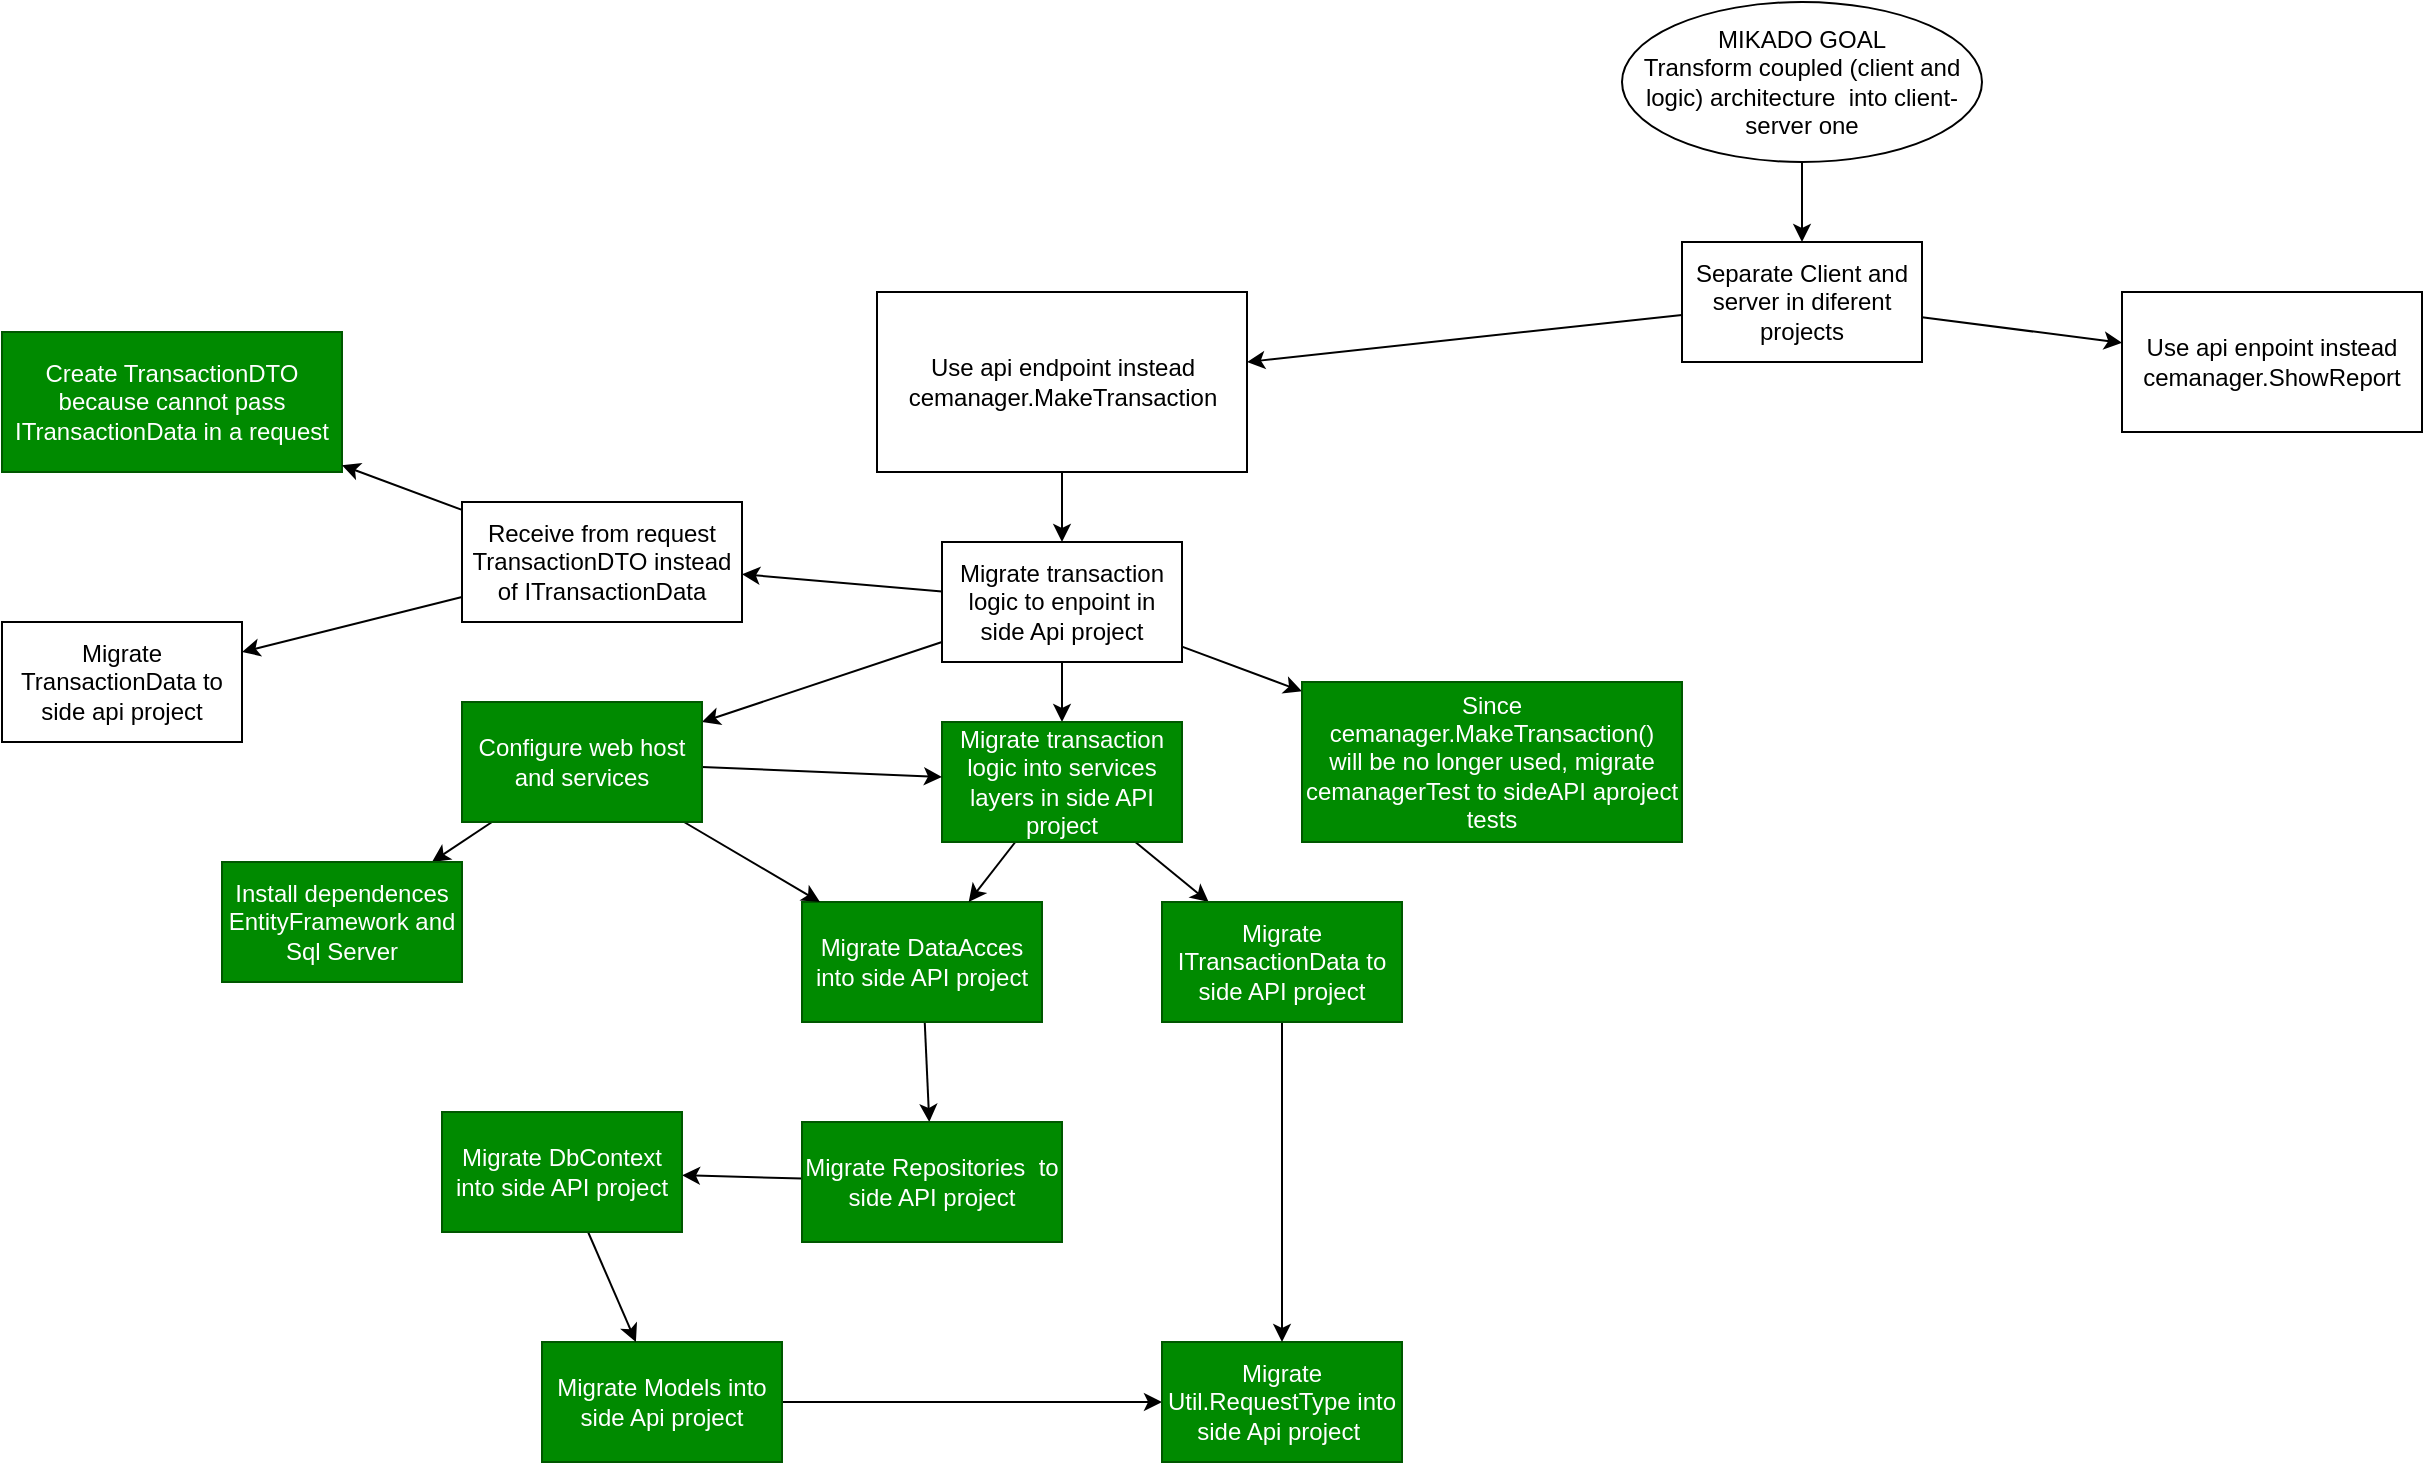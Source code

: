 <mxfile>
    <diagram id="CBvLHeb1c75yYGJDVW8A" name="Page-1">
        <mxGraphModel dx="1604" dy="1268" grid="1" gridSize="10" guides="1" tooltips="1" connect="1" arrows="1" fold="1" page="1" pageScale="1" pageWidth="850" pageHeight="1100" math="0" shadow="0">
            <root>
                <mxCell id="0"/>
                <mxCell id="1" parent="0"/>
                <mxCell id="15" value="" style="edgeStyle=none;html=1;" parent="1" source="2" target="14" edge="1">
                    <mxGeometry relative="1" as="geometry"/>
                </mxCell>
                <mxCell id="2" value="MIKADO GOAL&lt;br&gt;Transform coupled (client and logic) architecture&amp;nbsp; into client-server one" style="ellipse;whiteSpace=wrap;html=1;" parent="1" vertex="1">
                    <mxGeometry x="750" y="270" width="180" height="80" as="geometry"/>
                </mxCell>
                <mxCell id="9" value="" style="edgeStyle=none;html=1;" parent="1" source="6" target="8" edge="1">
                    <mxGeometry relative="1" as="geometry"/>
                </mxCell>
                <mxCell id="6" value="Use api endpoint instead cemanager.MakeTransaction" style="whiteSpace=wrap;html=1;" parent="1" vertex="1">
                    <mxGeometry x="377.5" y="415" width="185" height="90" as="geometry"/>
                </mxCell>
                <mxCell id="26" value="" style="edgeStyle=none;html=1;" parent="1" source="8" target="25" edge="1">
                    <mxGeometry relative="1" as="geometry"/>
                </mxCell>
                <mxCell id="42" value="" style="edgeStyle=none;html=1;" parent="1" source="8" target="41" edge="1">
                    <mxGeometry relative="1" as="geometry"/>
                </mxCell>
                <mxCell id="50" value="" style="edgeStyle=none;html=1;" parent="1" source="8" target="49" edge="1">
                    <mxGeometry relative="1" as="geometry"/>
                </mxCell>
                <mxCell id="61" value="" style="edgeStyle=none;html=1;" edge="1" parent="1" source="8" target="60">
                    <mxGeometry relative="1" as="geometry"/>
                </mxCell>
                <mxCell id="8" value="Migrate transaction logic to enpoint in side Api project" style="whiteSpace=wrap;html=1;" parent="1" vertex="1">
                    <mxGeometry x="410" y="540" width="120" height="60" as="geometry"/>
                </mxCell>
                <mxCell id="13" value="" style="edgeStyle=none;html=1;" parent="1" source="10" target="12" edge="1">
                    <mxGeometry relative="1" as="geometry"/>
                </mxCell>
                <mxCell id="10" value="Migrate Models into side Api project" style="whiteSpace=wrap;html=1;fillColor=#008a00;fontColor=#ffffff;strokeColor=#005700;" parent="1" vertex="1">
                    <mxGeometry x="210" y="940" width="120" height="60" as="geometry"/>
                </mxCell>
                <mxCell id="12" value="Migrate Util.RequestType into side Api project&amp;nbsp;" style="whiteSpace=wrap;html=1;fillColor=#008a00;fontColor=#ffffff;strokeColor=#005700;" parent="1" vertex="1">
                    <mxGeometry x="520" y="940" width="120" height="60" as="geometry"/>
                </mxCell>
                <mxCell id="16" style="edgeStyle=none;html=1;" parent="1" source="14" target="6" edge="1">
                    <mxGeometry relative="1" as="geometry"/>
                </mxCell>
                <mxCell id="54" value="" style="edgeStyle=none;html=1;" edge="1" parent="1" source="14" target="53">
                    <mxGeometry relative="1" as="geometry"/>
                </mxCell>
                <mxCell id="14" value="Separate Client and server in diferent projects" style="whiteSpace=wrap;html=1;" parent="1" vertex="1">
                    <mxGeometry x="780" y="390" width="120" height="60" as="geometry"/>
                </mxCell>
                <mxCell id="30" value="" style="edgeStyle=none;html=1;" parent="1" source="19" target="29" edge="1">
                    <mxGeometry relative="1" as="geometry"/>
                </mxCell>
                <mxCell id="19" value="Migrate DataAcces into side API project" style="whiteSpace=wrap;html=1;fillColor=#008a00;fontColor=#ffffff;strokeColor=#005700;" parent="1" vertex="1">
                    <mxGeometry x="340" y="720" width="120" height="60" as="geometry"/>
                </mxCell>
                <mxCell id="27" style="edgeStyle=none;html=1;" parent="1" source="25" target="19" edge="1">
                    <mxGeometry relative="1" as="geometry"/>
                </mxCell>
                <mxCell id="39" value="" style="edgeStyle=none;html=1;" parent="1" source="25" target="38" edge="1">
                    <mxGeometry relative="1" as="geometry"/>
                </mxCell>
                <mxCell id="25" value="Migrate transaction logic into services layers in side API project" style="whiteSpace=wrap;html=1;fillColor=#008a00;fontColor=#ffffff;strokeColor=#005700;" parent="1" vertex="1">
                    <mxGeometry x="410" y="630" width="120" height="60" as="geometry"/>
                </mxCell>
                <mxCell id="32" value="" style="edgeStyle=none;html=1;" parent="1" source="29" target="31" edge="1">
                    <mxGeometry relative="1" as="geometry"/>
                </mxCell>
                <mxCell id="29" value="Migrate Repositories&amp;nbsp; to side API project" style="whiteSpace=wrap;html=1;fillColor=#008a00;fontColor=#ffffff;strokeColor=#005700;" parent="1" vertex="1">
                    <mxGeometry x="340" y="830" width="130" height="60" as="geometry"/>
                </mxCell>
                <mxCell id="33" style="edgeStyle=none;html=1;" parent="1" source="31" target="10" edge="1">
                    <mxGeometry relative="1" as="geometry"/>
                </mxCell>
                <mxCell id="31" value="Migrate DbContext into side API project" style="whiteSpace=wrap;html=1;fillColor=#008a00;fontColor=#ffffff;strokeColor=#005700;" parent="1" vertex="1">
                    <mxGeometry x="160" y="825" width="120" height="60" as="geometry"/>
                </mxCell>
                <mxCell id="40" style="edgeStyle=none;html=1;" parent="1" source="38" target="12" edge="1">
                    <mxGeometry relative="1" as="geometry"/>
                </mxCell>
                <mxCell id="38" value="Migrate ITransactionData to side API project" style="whiteSpace=wrap;html=1;fillColor=#008a00;fontColor=#ffffff;strokeColor=#005700;" parent="1" vertex="1">
                    <mxGeometry x="520" y="720" width="120" height="60" as="geometry"/>
                </mxCell>
                <mxCell id="43" style="edgeStyle=none;html=1;" parent="1" source="41" target="25" edge="1">
                    <mxGeometry relative="1" as="geometry"/>
                </mxCell>
                <mxCell id="47" value="" style="edgeStyle=none;html=1;" parent="1" source="41" target="46" edge="1">
                    <mxGeometry relative="1" as="geometry"/>
                </mxCell>
                <mxCell id="57" style="edgeStyle=none;html=1;" edge="1" parent="1" source="41" target="19">
                    <mxGeometry relative="1" as="geometry"/>
                </mxCell>
                <mxCell id="41" value="Configure web host and services" style="whiteSpace=wrap;html=1;fillColor=#008a00;fontColor=#ffffff;strokeColor=#005700;" parent="1" vertex="1">
                    <mxGeometry x="170" y="620" width="120" height="60" as="geometry"/>
                </mxCell>
                <mxCell id="46" value="Install dependences EntityFramework and Sql Server" style="whiteSpace=wrap;html=1;fillColor=#008a00;fontColor=#ffffff;strokeColor=#005700;" parent="1" vertex="1">
                    <mxGeometry x="50" y="700" width="120" height="60" as="geometry"/>
                </mxCell>
                <mxCell id="49" value="Since cemanager.MakeTransaction()&lt;br&gt;will be no longer used, migrate cemanagerTest to sideAPI aproject tests" style="whiteSpace=wrap;html=1;fillColor=#008a00;fontColor=#ffffff;strokeColor=#005700;" parent="1" vertex="1">
                    <mxGeometry x="590" y="610" width="190" height="80" as="geometry"/>
                </mxCell>
                <mxCell id="53" value="Use api enpoint instead cemanager.ShowReport" style="whiteSpace=wrap;html=1;" vertex="1" parent="1">
                    <mxGeometry x="1000" y="415" width="150" height="70" as="geometry"/>
                </mxCell>
                <mxCell id="55" value="Create TransactionDTO because cannot pass ITransactionData in a request" style="whiteSpace=wrap;html=1;fillColor=#008a00;fontColor=#ffffff;strokeColor=#005700;" vertex="1" parent="1">
                    <mxGeometry x="-60" y="435" width="170" height="70" as="geometry"/>
                </mxCell>
                <mxCell id="62" style="edgeStyle=none;html=1;" edge="1" parent="1" source="60" target="55">
                    <mxGeometry relative="1" as="geometry"/>
                </mxCell>
                <mxCell id="67" value="" style="edgeStyle=none;html=1;" edge="1" parent="1" source="60" target="66">
                    <mxGeometry relative="1" as="geometry"/>
                </mxCell>
                <mxCell id="60" value="Receive from request TransactionDTO instead of ITransactionData" style="whiteSpace=wrap;html=1;" vertex="1" parent="1">
                    <mxGeometry x="170" y="520" width="140" height="60" as="geometry"/>
                </mxCell>
                <mxCell id="66" value="Migrate TransactionData to side api project" style="whiteSpace=wrap;html=1;" vertex="1" parent="1">
                    <mxGeometry x="-60" y="580" width="120" height="60" as="geometry"/>
                </mxCell>
            </root>
        </mxGraphModel>
    </diagram>
</mxfile>